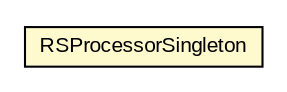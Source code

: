 #!/usr/local/bin/dot
#
# Class diagram 
# Generated by UMLGraph version R5_6-24-gf6e263 (http://www.umlgraph.org/)
#

digraph G {
	edge [fontname="arial",fontsize=10,labelfontname="arial",labelfontsize=10];
	node [fontname="arial",fontsize=10,shape=plaintext];
	nodesep=0.25;
	ranksep=0.5;
	// org.miloss.fgsms.services.rs.impl.RSProcessorSingleton
	c944926 [label=<<table title="org.miloss.fgsms.services.rs.impl.RSProcessorSingleton" border="0" cellborder="1" cellspacing="0" cellpadding="2" port="p" bgcolor="lemonChiffon" href="./RSProcessorSingleton.html">
		<tr><td><table border="0" cellspacing="0" cellpadding="1">
<tr><td align="center" balign="center"> RSProcessorSingleton </td></tr>
		</table></td></tr>
		</table>>, URL="./RSProcessorSingleton.html", fontname="arial", fontcolor="black", fontsize=10.0];
}

